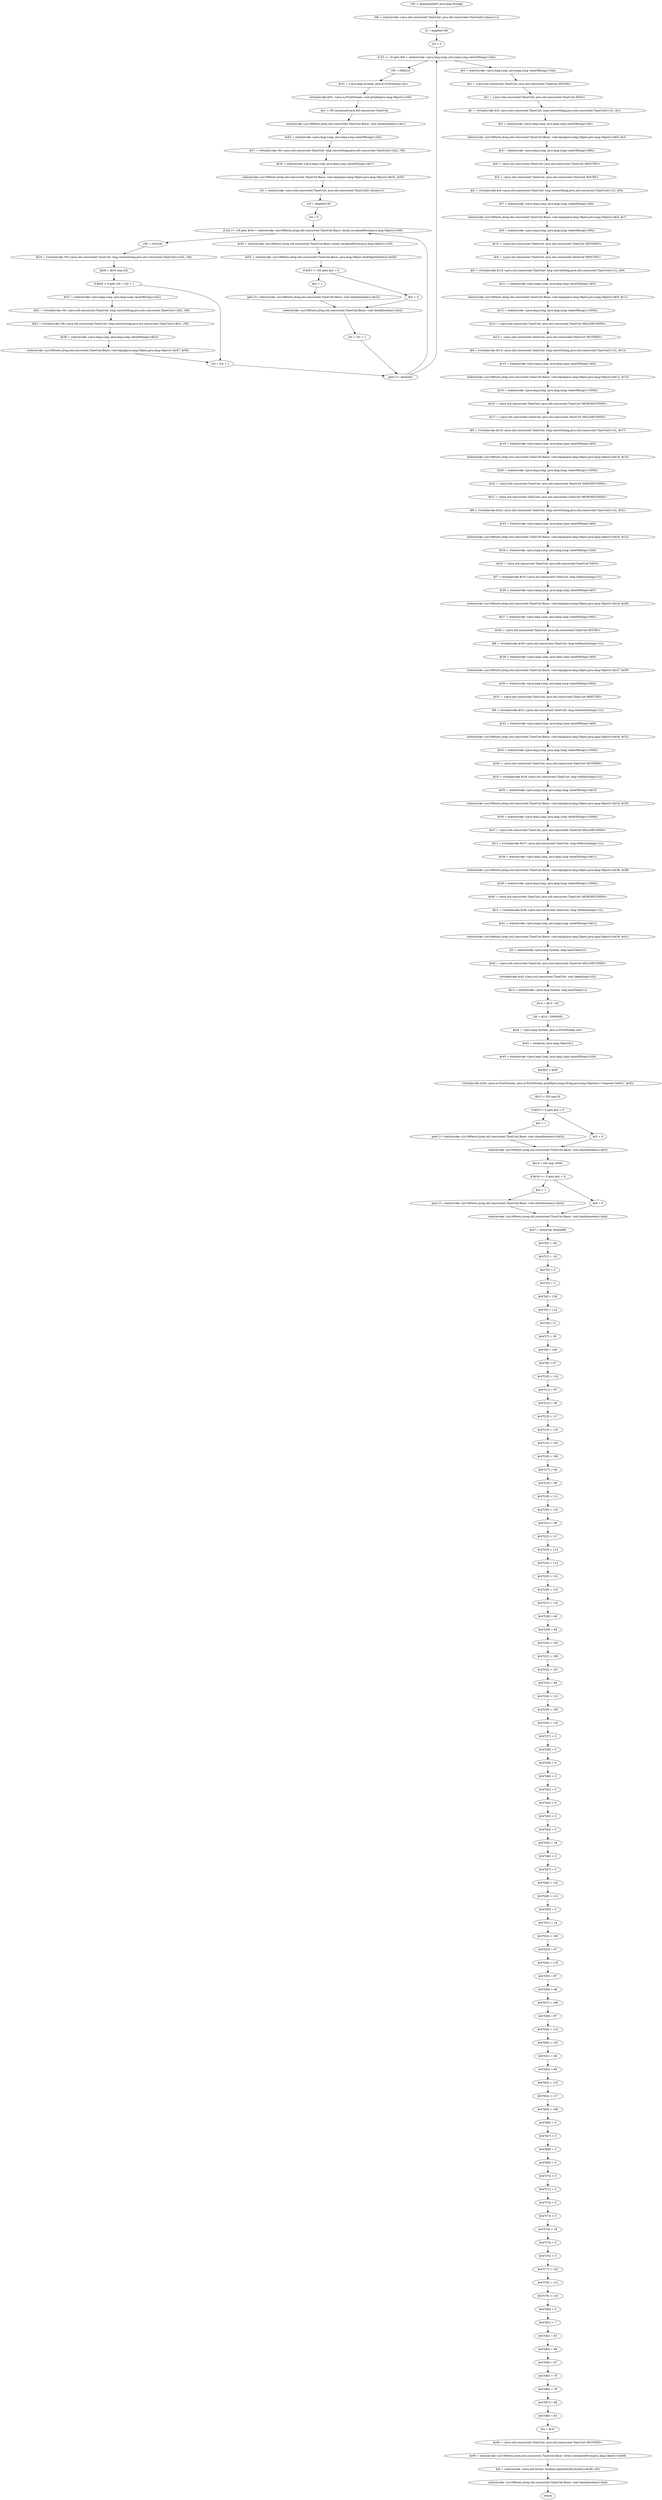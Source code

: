 digraph "unitGraph" {
    "r59 := @parameter0: java.lang.String[]"
    "r60 = staticinvoke <java.util.concurrent.TimeUnit: java.util.concurrent.TimeUnit[] values()>()"
    "i0 = lengthof r60"
    "i23 = 0"
    "if i23 >= i0 goto $r0 = staticinvoke <java.lang.Long: java.lang.Long valueOf(long)>(24L)"
    "r50 = r60[i23]"
    "$r51 = <java.lang.System: java.io.PrintStream out>"
    "virtualinvoke $r51.<java.io.PrintStream: void println(java.lang.Object)>(r50)"
    "$z1 = r50 instanceof java.util.concurrent.TimeUnit"
    "staticinvoke <jsr166tests.jtreg.util.concurrent.TimeUnit.Basic: void check(boolean)>($z1)"
    "$r52 = staticinvoke <java.lang.Long: java.lang.Long valueOf(long)>(42L)"
    "$l17 = virtualinvoke r50.<java.util.concurrent.TimeUnit: long convert(long,java.util.concurrent.TimeUnit)>(42L, r50)"
    "$r53 = staticinvoke <java.lang.Long: java.lang.Long valueOf(long)>($l17)"
    "staticinvoke <jsr166tests.jtreg.util.concurrent.TimeUnit.Basic: void equal(java.lang.Object,java.lang.Object)>($r52, $r53)"
    "r61 = staticinvoke <java.util.concurrent.TimeUnit: java.util.concurrent.TimeUnit[] values()>()"
    "i18 = lengthof r61"
    "i24 = 0"
    "if i24 >= i18 goto $r54 = staticinvoke <jsr166tests.jtreg.util.concurrent.TimeUnit.Basic: byte[] serializedForm(java.lang.Object)>(r50)"
    "r56 = r61[i24]"
    "$l19 = virtualinvoke r50.<java.util.concurrent.TimeUnit: long convert(long,java.util.concurrent.TimeUnit)>(42L, r56)"
    "$b20 = $l19 cmp 42L"
    "if $b20 < 0 goto i24 = i24 + 1"
    "$r57 = staticinvoke <java.lang.Long: java.lang.Long valueOf(long)>(42L)"
    "$l21 = virtualinvoke r50.<java.util.concurrent.TimeUnit: long convert(long,java.util.concurrent.TimeUnit)>(42L, r56)"
    "$l22 = virtualinvoke r56.<java.util.concurrent.TimeUnit: long convert(long,java.util.concurrent.TimeUnit)>($l21, r50)"
    "$r58 = staticinvoke <java.lang.Long: java.lang.Long valueOf(long)>($l22)"
    "staticinvoke <jsr166tests.jtreg.util.concurrent.TimeUnit.Basic: void equal(java.lang.Object,java.lang.Object)>($r57, $r58)"
    "i24 = i24 + 1"
    "goto [?= (branch)]"
    "$r54 = staticinvoke <jsr166tests.jtreg.util.concurrent.TimeUnit.Basic: byte[] serializedForm(java.lang.Object)>(r50)"
    "$r55 = staticinvoke <jsr166tests.jtreg.util.concurrent.TimeUnit.Basic: java.lang.Object readObject(byte[])>($r54)"
    "if $r55 != r50 goto $z2 = 0"
    "$z2 = 1"
    "goto [?= staticinvoke <jsr166tests.jtreg.util.concurrent.TimeUnit.Basic: void check(boolean)>($z2)]"
    "$z2 = 0"
    "staticinvoke <jsr166tests.jtreg.util.concurrent.TimeUnit.Basic: void check(boolean)>($z2)"
    "i23 = i23 + 1"
    "$r0 = staticinvoke <java.lang.Long: java.lang.Long valueOf(long)>(24L)"
    "$r2 = <java.util.concurrent.TimeUnit: java.util.concurrent.TimeUnit HOURS>"
    "$r1 = <java.util.concurrent.TimeUnit: java.util.concurrent.TimeUnit DAYS>"
    "$l1 = virtualinvoke $r2.<java.util.concurrent.TimeUnit: long convert(long,java.util.concurrent.TimeUnit)>(1L, $r1)"
    "$r3 = staticinvoke <java.lang.Long: java.lang.Long valueOf(long)>($l1)"
    "staticinvoke <jsr166tests.jtreg.util.concurrent.TimeUnit.Basic: void equal(java.lang.Object,java.lang.Object)>($r0, $r3)"
    "$r4 = staticinvoke <java.lang.Long: java.lang.Long valueOf(long)>(60L)"
    "$r6 = <java.util.concurrent.TimeUnit: java.util.concurrent.TimeUnit MINUTES>"
    "$r5 = <java.util.concurrent.TimeUnit: java.util.concurrent.TimeUnit HOURS>"
    "$l2 = virtualinvoke $r6.<java.util.concurrent.TimeUnit: long convert(long,java.util.concurrent.TimeUnit)>(1L, $r5)"
    "$r7 = staticinvoke <java.lang.Long: java.lang.Long valueOf(long)>($l2)"
    "staticinvoke <jsr166tests.jtreg.util.concurrent.TimeUnit.Basic: void equal(java.lang.Object,java.lang.Object)>($r4, $r7)"
    "$r8 = staticinvoke <java.lang.Long: java.lang.Long valueOf(long)>(60L)"
    "$r10 = <java.util.concurrent.TimeUnit: java.util.concurrent.TimeUnit SECONDS>"
    "$r9 = <java.util.concurrent.TimeUnit: java.util.concurrent.TimeUnit MINUTES>"
    "$l3 = virtualinvoke $r10.<java.util.concurrent.TimeUnit: long convert(long,java.util.concurrent.TimeUnit)>(1L, $r9)"
    "$r11 = staticinvoke <java.lang.Long: java.lang.Long valueOf(long)>($l3)"
    "staticinvoke <jsr166tests.jtreg.util.concurrent.TimeUnit.Basic: void equal(java.lang.Object,java.lang.Object)>($r8, $r11)"
    "$r12 = staticinvoke <java.lang.Long: java.lang.Long valueOf(long)>(1000L)"
    "$r14 = <java.util.concurrent.TimeUnit: java.util.concurrent.TimeUnit MILLISECONDS>"
    "$r13 = <java.util.concurrent.TimeUnit: java.util.concurrent.TimeUnit SECONDS>"
    "$l4 = virtualinvoke $r14.<java.util.concurrent.TimeUnit: long convert(long,java.util.concurrent.TimeUnit)>(1L, $r13)"
    "$r15 = staticinvoke <java.lang.Long: java.lang.Long valueOf(long)>($l4)"
    "staticinvoke <jsr166tests.jtreg.util.concurrent.TimeUnit.Basic: void equal(java.lang.Object,java.lang.Object)>($r12, $r15)"
    "$r16 = staticinvoke <java.lang.Long: java.lang.Long valueOf(long)>(1000L)"
    "$r18 = <java.util.concurrent.TimeUnit: java.util.concurrent.TimeUnit MICROSECONDS>"
    "$r17 = <java.util.concurrent.TimeUnit: java.util.concurrent.TimeUnit MILLISECONDS>"
    "$l5 = virtualinvoke $r18.<java.util.concurrent.TimeUnit: long convert(long,java.util.concurrent.TimeUnit)>(1L, $r17)"
    "$r19 = staticinvoke <java.lang.Long: java.lang.Long valueOf(long)>($l5)"
    "staticinvoke <jsr166tests.jtreg.util.concurrent.TimeUnit.Basic: void equal(java.lang.Object,java.lang.Object)>($r16, $r19)"
    "$r20 = staticinvoke <java.lang.Long: java.lang.Long valueOf(long)>(1000L)"
    "$r22 = <java.util.concurrent.TimeUnit: java.util.concurrent.TimeUnit NANOSECONDS>"
    "$r21 = <java.util.concurrent.TimeUnit: java.util.concurrent.TimeUnit MICROSECONDS>"
    "$l6 = virtualinvoke $r22.<java.util.concurrent.TimeUnit: long convert(long,java.util.concurrent.TimeUnit)>(1L, $r21)"
    "$r23 = staticinvoke <java.lang.Long: java.lang.Long valueOf(long)>($l6)"
    "staticinvoke <jsr166tests.jtreg.util.concurrent.TimeUnit.Basic: void equal(java.lang.Object,java.lang.Object)>($r20, $r23)"
    "$r24 = staticinvoke <java.lang.Long: java.lang.Long valueOf(long)>(24L)"
    "$r25 = <java.util.concurrent.TimeUnit: java.util.concurrent.TimeUnit DAYS>"
    "$l7 = virtualinvoke $r25.<java.util.concurrent.TimeUnit: long toHours(long)>(1L)"
    "$r26 = staticinvoke <java.lang.Long: java.lang.Long valueOf(long)>($l7)"
    "staticinvoke <jsr166tests.jtreg.util.concurrent.TimeUnit.Basic: void equal(java.lang.Object,java.lang.Object)>($r24, $r26)"
    "$r27 = staticinvoke <java.lang.Long: java.lang.Long valueOf(long)>(60L)"
    "$r28 = <java.util.concurrent.TimeUnit: java.util.concurrent.TimeUnit HOURS>"
    "$l8 = virtualinvoke $r28.<java.util.concurrent.TimeUnit: long toMinutes(long)>(1L)"
    "$r29 = staticinvoke <java.lang.Long: java.lang.Long valueOf(long)>($l8)"
    "staticinvoke <jsr166tests.jtreg.util.concurrent.TimeUnit.Basic: void equal(java.lang.Object,java.lang.Object)>($r27, $r29)"
    "$r30 = staticinvoke <java.lang.Long: java.lang.Long valueOf(long)>(60L)"
    "$r31 = <java.util.concurrent.TimeUnit: java.util.concurrent.TimeUnit MINUTES>"
    "$l9 = virtualinvoke $r31.<java.util.concurrent.TimeUnit: long toSeconds(long)>(1L)"
    "$r32 = staticinvoke <java.lang.Long: java.lang.Long valueOf(long)>($l9)"
    "staticinvoke <jsr166tests.jtreg.util.concurrent.TimeUnit.Basic: void equal(java.lang.Object,java.lang.Object)>($r30, $r32)"
    "$r33 = staticinvoke <java.lang.Long: java.lang.Long valueOf(long)>(1000L)"
    "$r34 = <java.util.concurrent.TimeUnit: java.util.concurrent.TimeUnit SECONDS>"
    "$l10 = virtualinvoke $r34.<java.util.concurrent.TimeUnit: long toMillis(long)>(1L)"
    "$r35 = staticinvoke <java.lang.Long: java.lang.Long valueOf(long)>($l10)"
    "staticinvoke <jsr166tests.jtreg.util.concurrent.TimeUnit.Basic: void equal(java.lang.Object,java.lang.Object)>($r33, $r35)"
    "$r36 = staticinvoke <java.lang.Long: java.lang.Long valueOf(long)>(1000L)"
    "$r37 = <java.util.concurrent.TimeUnit: java.util.concurrent.TimeUnit MILLISECONDS>"
    "$l11 = virtualinvoke $r37.<java.util.concurrent.TimeUnit: long toMicros(long)>(1L)"
    "$r38 = staticinvoke <java.lang.Long: java.lang.Long valueOf(long)>($l11)"
    "staticinvoke <jsr166tests.jtreg.util.concurrent.TimeUnit.Basic: void equal(java.lang.Object,java.lang.Object)>($r36, $r38)"
    "$r39 = staticinvoke <java.lang.Long: java.lang.Long valueOf(long)>(1000L)"
    "$r40 = <java.util.concurrent.TimeUnit: java.util.concurrent.TimeUnit MICROSECONDS>"
    "$l12 = virtualinvoke $r40.<java.util.concurrent.TimeUnit: long toNanos(long)>(1L)"
    "$r41 = staticinvoke <java.lang.Long: java.lang.Long valueOf(long)>($l12)"
    "staticinvoke <jsr166tests.jtreg.util.concurrent.TimeUnit.Basic: void equal(java.lang.Object,java.lang.Object)>($r39, $r41)"
    "l25 = staticinvoke <java.lang.System: long nanoTime()>()"
    "$r42 = <java.util.concurrent.TimeUnit: java.util.concurrent.TimeUnit MILLISECONDS>"
    "virtualinvoke $r42.<java.util.concurrent.TimeUnit: void sleep(long)>(3L)"
    "$l13 = staticinvoke <java.lang.System: long nanoTime()>()"
    "$l14 = $l13 - l25"
    "l26 = $l14 / 1000000L"
    "$r44 = <java.lang.System: java.io.PrintStream out>"
    "$r43 = newarray (java.lang.Object)[1]"
    "$r45 = staticinvoke <java.lang.Long: java.lang.Long valueOf(long)>(l26)"
    "$r43[0] = $r45"
    "virtualinvoke $r44.<java.io.PrintStream: java.io.PrintStream printf(java.lang.String,java.lang.Object[])>(\"elapsed=%d%n\", $r43)"
    "$b15 = l26 cmp 0L"
    "if $b15 < 0 goto $z3 = 0"
    "$z3 = 1"
    "goto [?= staticinvoke <jsr166tests.jtreg.util.concurrent.TimeUnit.Basic: void check(boolean)>($z3)]"
    "$z3 = 0"
    "staticinvoke <jsr166tests.jtreg.util.concurrent.TimeUnit.Basic: void check(boolean)>($z3)"
    "$b16 = l26 cmp 1000L"
    "if $b16 >= 0 goto $z4 = 0"
    "$z4 = 1"
    "goto [?= staticinvoke <jsr166tests.jtreg.util.concurrent.TimeUnit.Basic: void check(boolean)>($z4)]"
    "$z4 = 0"
    "staticinvoke <jsr166tests.jtreg.util.concurrent.TimeUnit.Basic: void check(boolean)>($z4)"
    "$r47 = newarray (byte)[89]"
    "$r47[0] = -84"
    "$r47[1] = -19"
    "$r47[2] = 0"
    "$r47[3] = 5"
    "$r47[4] = 126"
    "$r47[5] = 114"
    "$r47[6] = 0"
    "$r47[7] = 29"
    "$r47[8] = 106"
    "$r47[9] = 97"
    "$r47[10] = 118"
    "$r47[11] = 97"
    "$r47[12] = 46"
    "$r47[13] = 117"
    "$r47[14] = 116"
    "$r47[15] = 105"
    "$r47[16] = 108"
    "$r47[17] = 46"
    "$r47[18] = 99"
    "$r47[19] = 111"
    "$r47[20] = 110"
    "$r47[21] = 99"
    "$r47[22] = 117"
    "$r47[23] = 114"
    "$r47[24] = 114"
    "$r47[25] = 101"
    "$r47[26] = 110"
    "$r47[27] = 116"
    "$r47[28] = 46"
    "$r47[29] = 84"
    "$r47[30] = 105"
    "$r47[31] = 109"
    "$r47[32] = 101"
    "$r47[33] = 85"
    "$r47[34] = 110"
    "$r47[35] = 105"
    "$r47[36] = 116"
    "$r47[37] = 0"
    "$r47[38] = 0"
    "$r47[39] = 0"
    "$r47[40] = 0"
    "$r47[41] = 0"
    "$r47[42] = 0"
    "$r47[43] = 0"
    "$r47[44] = 0"
    "$r47[45] = 18"
    "$r47[46] = 0"
    "$r47[47] = 0"
    "$r47[48] = 120"
    "$r47[49] = 114"
    "$r47[50] = 0"
    "$r47[51] = 14"
    "$r47[52] = 106"
    "$r47[53] = 97"
    "$r47[54] = 118"
    "$r47[55] = 97"
    "$r47[56] = 46"
    "$r47[57] = 108"
    "$r47[58] = 97"
    "$r47[59] = 110"
    "$r47[60] = 103"
    "$r47[61] = 46"
    "$r47[62] = 69"
    "$r47[63] = 110"
    "$r47[64] = 117"
    "$r47[65] = 109"
    "$r47[66] = 0"
    "$r47[67] = 0"
    "$r47[68] = 0"
    "$r47[69] = 0"
    "$r47[70] = 0"
    "$r47[71] = 0"
    "$r47[72] = 0"
    "$r47[73] = 0"
    "$r47[74] = 18"
    "$r47[75] = 0"
    "$r47[76] = 0"
    "$r47[77] = 120"
    "$r47[78] = 112"
    "$r47[79] = 116"
    "$r47[80] = 0"
    "$r47[81] = 7"
    "$r47[82] = 83"
    "$r47[83] = 69"
    "$r47[84] = 67"
    "$r47[85] = 79"
    "$r47[86] = 78"
    "$r47[87] = 68"
    "$r47[88] = 83"
    "r62 = $r47"
    "$r48 = <java.util.concurrent.TimeUnit: java.util.concurrent.TimeUnit SECONDS>"
    "$r49 = staticinvoke <jsr166tests.jtreg.util.concurrent.TimeUnit.Basic: byte[] serializedForm(java.lang.Object)>($r48)"
    "$z0 = staticinvoke <java.util.Arrays: boolean equals(byte[],byte[])>($r49, r62)"
    "staticinvoke <jsr166tests.jtreg.util.concurrent.TimeUnit.Basic: void check(boolean)>($z0)"
    "return"
    "r59 := @parameter0: java.lang.String[]"->"r60 = staticinvoke <java.util.concurrent.TimeUnit: java.util.concurrent.TimeUnit[] values()>()";
    "r60 = staticinvoke <java.util.concurrent.TimeUnit: java.util.concurrent.TimeUnit[] values()>()"->"i0 = lengthof r60";
    "i0 = lengthof r60"->"i23 = 0";
    "i23 = 0"->"if i23 >= i0 goto $r0 = staticinvoke <java.lang.Long: java.lang.Long valueOf(long)>(24L)";
    "if i23 >= i0 goto $r0 = staticinvoke <java.lang.Long: java.lang.Long valueOf(long)>(24L)"->"r50 = r60[i23]";
    "if i23 >= i0 goto $r0 = staticinvoke <java.lang.Long: java.lang.Long valueOf(long)>(24L)"->"$r0 = staticinvoke <java.lang.Long: java.lang.Long valueOf(long)>(24L)";
    "r50 = r60[i23]"->"$r51 = <java.lang.System: java.io.PrintStream out>";
    "$r51 = <java.lang.System: java.io.PrintStream out>"->"virtualinvoke $r51.<java.io.PrintStream: void println(java.lang.Object)>(r50)";
    "virtualinvoke $r51.<java.io.PrintStream: void println(java.lang.Object)>(r50)"->"$z1 = r50 instanceof java.util.concurrent.TimeUnit";
    "$z1 = r50 instanceof java.util.concurrent.TimeUnit"->"staticinvoke <jsr166tests.jtreg.util.concurrent.TimeUnit.Basic: void check(boolean)>($z1)";
    "staticinvoke <jsr166tests.jtreg.util.concurrent.TimeUnit.Basic: void check(boolean)>($z1)"->"$r52 = staticinvoke <java.lang.Long: java.lang.Long valueOf(long)>(42L)";
    "$r52 = staticinvoke <java.lang.Long: java.lang.Long valueOf(long)>(42L)"->"$l17 = virtualinvoke r50.<java.util.concurrent.TimeUnit: long convert(long,java.util.concurrent.TimeUnit)>(42L, r50)";
    "$l17 = virtualinvoke r50.<java.util.concurrent.TimeUnit: long convert(long,java.util.concurrent.TimeUnit)>(42L, r50)"->"$r53 = staticinvoke <java.lang.Long: java.lang.Long valueOf(long)>($l17)";
    "$r53 = staticinvoke <java.lang.Long: java.lang.Long valueOf(long)>($l17)"->"staticinvoke <jsr166tests.jtreg.util.concurrent.TimeUnit.Basic: void equal(java.lang.Object,java.lang.Object)>($r52, $r53)";
    "staticinvoke <jsr166tests.jtreg.util.concurrent.TimeUnit.Basic: void equal(java.lang.Object,java.lang.Object)>($r52, $r53)"->"r61 = staticinvoke <java.util.concurrent.TimeUnit: java.util.concurrent.TimeUnit[] values()>()";
    "r61 = staticinvoke <java.util.concurrent.TimeUnit: java.util.concurrent.TimeUnit[] values()>()"->"i18 = lengthof r61";
    "i18 = lengthof r61"->"i24 = 0";
    "i24 = 0"->"if i24 >= i18 goto $r54 = staticinvoke <jsr166tests.jtreg.util.concurrent.TimeUnit.Basic: byte[] serializedForm(java.lang.Object)>(r50)";
    "if i24 >= i18 goto $r54 = staticinvoke <jsr166tests.jtreg.util.concurrent.TimeUnit.Basic: byte[] serializedForm(java.lang.Object)>(r50)"->"r56 = r61[i24]";
    "if i24 >= i18 goto $r54 = staticinvoke <jsr166tests.jtreg.util.concurrent.TimeUnit.Basic: byte[] serializedForm(java.lang.Object)>(r50)"->"$r54 = staticinvoke <jsr166tests.jtreg.util.concurrent.TimeUnit.Basic: byte[] serializedForm(java.lang.Object)>(r50)";
    "r56 = r61[i24]"->"$l19 = virtualinvoke r50.<java.util.concurrent.TimeUnit: long convert(long,java.util.concurrent.TimeUnit)>(42L, r56)";
    "$l19 = virtualinvoke r50.<java.util.concurrent.TimeUnit: long convert(long,java.util.concurrent.TimeUnit)>(42L, r56)"->"$b20 = $l19 cmp 42L";
    "$b20 = $l19 cmp 42L"->"if $b20 < 0 goto i24 = i24 + 1";
    "if $b20 < 0 goto i24 = i24 + 1"->"$r57 = staticinvoke <java.lang.Long: java.lang.Long valueOf(long)>(42L)";
    "if $b20 < 0 goto i24 = i24 + 1"->"i24 = i24 + 1";
    "$r57 = staticinvoke <java.lang.Long: java.lang.Long valueOf(long)>(42L)"->"$l21 = virtualinvoke r50.<java.util.concurrent.TimeUnit: long convert(long,java.util.concurrent.TimeUnit)>(42L, r56)";
    "$l21 = virtualinvoke r50.<java.util.concurrent.TimeUnit: long convert(long,java.util.concurrent.TimeUnit)>(42L, r56)"->"$l22 = virtualinvoke r56.<java.util.concurrent.TimeUnit: long convert(long,java.util.concurrent.TimeUnit)>($l21, r50)";
    "$l22 = virtualinvoke r56.<java.util.concurrent.TimeUnit: long convert(long,java.util.concurrent.TimeUnit)>($l21, r50)"->"$r58 = staticinvoke <java.lang.Long: java.lang.Long valueOf(long)>($l22)";
    "$r58 = staticinvoke <java.lang.Long: java.lang.Long valueOf(long)>($l22)"->"staticinvoke <jsr166tests.jtreg.util.concurrent.TimeUnit.Basic: void equal(java.lang.Object,java.lang.Object)>($r57, $r58)";
    "staticinvoke <jsr166tests.jtreg.util.concurrent.TimeUnit.Basic: void equal(java.lang.Object,java.lang.Object)>($r57, $r58)"->"i24 = i24 + 1";
    "i24 = i24 + 1"->"goto [?= (branch)]";
    "goto [?= (branch)]"->"if i24 >= i18 goto $r54 = staticinvoke <jsr166tests.jtreg.util.concurrent.TimeUnit.Basic: byte[] serializedForm(java.lang.Object)>(r50)";
    "$r54 = staticinvoke <jsr166tests.jtreg.util.concurrent.TimeUnit.Basic: byte[] serializedForm(java.lang.Object)>(r50)"->"$r55 = staticinvoke <jsr166tests.jtreg.util.concurrent.TimeUnit.Basic: java.lang.Object readObject(byte[])>($r54)";
    "$r55 = staticinvoke <jsr166tests.jtreg.util.concurrent.TimeUnit.Basic: java.lang.Object readObject(byte[])>($r54)"->"if $r55 != r50 goto $z2 = 0";
    "if $r55 != r50 goto $z2 = 0"->"$z2 = 1";
    "if $r55 != r50 goto $z2 = 0"->"$z2 = 0";
    "$z2 = 1"->"goto [?= staticinvoke <jsr166tests.jtreg.util.concurrent.TimeUnit.Basic: void check(boolean)>($z2)]";
    "goto [?= staticinvoke <jsr166tests.jtreg.util.concurrent.TimeUnit.Basic: void check(boolean)>($z2)]"->"staticinvoke <jsr166tests.jtreg.util.concurrent.TimeUnit.Basic: void check(boolean)>($z2)";
    "$z2 = 0"->"staticinvoke <jsr166tests.jtreg.util.concurrent.TimeUnit.Basic: void check(boolean)>($z2)";
    "staticinvoke <jsr166tests.jtreg.util.concurrent.TimeUnit.Basic: void check(boolean)>($z2)"->"i23 = i23 + 1";
    "i23 = i23 + 1"->"goto [?= (branch)]";
    "goto [?= (branch)]"->"if i23 >= i0 goto $r0 = staticinvoke <java.lang.Long: java.lang.Long valueOf(long)>(24L)";
    "$r0 = staticinvoke <java.lang.Long: java.lang.Long valueOf(long)>(24L)"->"$r2 = <java.util.concurrent.TimeUnit: java.util.concurrent.TimeUnit HOURS>";
    "$r2 = <java.util.concurrent.TimeUnit: java.util.concurrent.TimeUnit HOURS>"->"$r1 = <java.util.concurrent.TimeUnit: java.util.concurrent.TimeUnit DAYS>";
    "$r1 = <java.util.concurrent.TimeUnit: java.util.concurrent.TimeUnit DAYS>"->"$l1 = virtualinvoke $r2.<java.util.concurrent.TimeUnit: long convert(long,java.util.concurrent.TimeUnit)>(1L, $r1)";
    "$l1 = virtualinvoke $r2.<java.util.concurrent.TimeUnit: long convert(long,java.util.concurrent.TimeUnit)>(1L, $r1)"->"$r3 = staticinvoke <java.lang.Long: java.lang.Long valueOf(long)>($l1)";
    "$r3 = staticinvoke <java.lang.Long: java.lang.Long valueOf(long)>($l1)"->"staticinvoke <jsr166tests.jtreg.util.concurrent.TimeUnit.Basic: void equal(java.lang.Object,java.lang.Object)>($r0, $r3)";
    "staticinvoke <jsr166tests.jtreg.util.concurrent.TimeUnit.Basic: void equal(java.lang.Object,java.lang.Object)>($r0, $r3)"->"$r4 = staticinvoke <java.lang.Long: java.lang.Long valueOf(long)>(60L)";
    "$r4 = staticinvoke <java.lang.Long: java.lang.Long valueOf(long)>(60L)"->"$r6 = <java.util.concurrent.TimeUnit: java.util.concurrent.TimeUnit MINUTES>";
    "$r6 = <java.util.concurrent.TimeUnit: java.util.concurrent.TimeUnit MINUTES>"->"$r5 = <java.util.concurrent.TimeUnit: java.util.concurrent.TimeUnit HOURS>";
    "$r5 = <java.util.concurrent.TimeUnit: java.util.concurrent.TimeUnit HOURS>"->"$l2 = virtualinvoke $r6.<java.util.concurrent.TimeUnit: long convert(long,java.util.concurrent.TimeUnit)>(1L, $r5)";
    "$l2 = virtualinvoke $r6.<java.util.concurrent.TimeUnit: long convert(long,java.util.concurrent.TimeUnit)>(1L, $r5)"->"$r7 = staticinvoke <java.lang.Long: java.lang.Long valueOf(long)>($l2)";
    "$r7 = staticinvoke <java.lang.Long: java.lang.Long valueOf(long)>($l2)"->"staticinvoke <jsr166tests.jtreg.util.concurrent.TimeUnit.Basic: void equal(java.lang.Object,java.lang.Object)>($r4, $r7)";
    "staticinvoke <jsr166tests.jtreg.util.concurrent.TimeUnit.Basic: void equal(java.lang.Object,java.lang.Object)>($r4, $r7)"->"$r8 = staticinvoke <java.lang.Long: java.lang.Long valueOf(long)>(60L)";
    "$r8 = staticinvoke <java.lang.Long: java.lang.Long valueOf(long)>(60L)"->"$r10 = <java.util.concurrent.TimeUnit: java.util.concurrent.TimeUnit SECONDS>";
    "$r10 = <java.util.concurrent.TimeUnit: java.util.concurrent.TimeUnit SECONDS>"->"$r9 = <java.util.concurrent.TimeUnit: java.util.concurrent.TimeUnit MINUTES>";
    "$r9 = <java.util.concurrent.TimeUnit: java.util.concurrent.TimeUnit MINUTES>"->"$l3 = virtualinvoke $r10.<java.util.concurrent.TimeUnit: long convert(long,java.util.concurrent.TimeUnit)>(1L, $r9)";
    "$l3 = virtualinvoke $r10.<java.util.concurrent.TimeUnit: long convert(long,java.util.concurrent.TimeUnit)>(1L, $r9)"->"$r11 = staticinvoke <java.lang.Long: java.lang.Long valueOf(long)>($l3)";
    "$r11 = staticinvoke <java.lang.Long: java.lang.Long valueOf(long)>($l3)"->"staticinvoke <jsr166tests.jtreg.util.concurrent.TimeUnit.Basic: void equal(java.lang.Object,java.lang.Object)>($r8, $r11)";
    "staticinvoke <jsr166tests.jtreg.util.concurrent.TimeUnit.Basic: void equal(java.lang.Object,java.lang.Object)>($r8, $r11)"->"$r12 = staticinvoke <java.lang.Long: java.lang.Long valueOf(long)>(1000L)";
    "$r12 = staticinvoke <java.lang.Long: java.lang.Long valueOf(long)>(1000L)"->"$r14 = <java.util.concurrent.TimeUnit: java.util.concurrent.TimeUnit MILLISECONDS>";
    "$r14 = <java.util.concurrent.TimeUnit: java.util.concurrent.TimeUnit MILLISECONDS>"->"$r13 = <java.util.concurrent.TimeUnit: java.util.concurrent.TimeUnit SECONDS>";
    "$r13 = <java.util.concurrent.TimeUnit: java.util.concurrent.TimeUnit SECONDS>"->"$l4 = virtualinvoke $r14.<java.util.concurrent.TimeUnit: long convert(long,java.util.concurrent.TimeUnit)>(1L, $r13)";
    "$l4 = virtualinvoke $r14.<java.util.concurrent.TimeUnit: long convert(long,java.util.concurrent.TimeUnit)>(1L, $r13)"->"$r15 = staticinvoke <java.lang.Long: java.lang.Long valueOf(long)>($l4)";
    "$r15 = staticinvoke <java.lang.Long: java.lang.Long valueOf(long)>($l4)"->"staticinvoke <jsr166tests.jtreg.util.concurrent.TimeUnit.Basic: void equal(java.lang.Object,java.lang.Object)>($r12, $r15)";
    "staticinvoke <jsr166tests.jtreg.util.concurrent.TimeUnit.Basic: void equal(java.lang.Object,java.lang.Object)>($r12, $r15)"->"$r16 = staticinvoke <java.lang.Long: java.lang.Long valueOf(long)>(1000L)";
    "$r16 = staticinvoke <java.lang.Long: java.lang.Long valueOf(long)>(1000L)"->"$r18 = <java.util.concurrent.TimeUnit: java.util.concurrent.TimeUnit MICROSECONDS>";
    "$r18 = <java.util.concurrent.TimeUnit: java.util.concurrent.TimeUnit MICROSECONDS>"->"$r17 = <java.util.concurrent.TimeUnit: java.util.concurrent.TimeUnit MILLISECONDS>";
    "$r17 = <java.util.concurrent.TimeUnit: java.util.concurrent.TimeUnit MILLISECONDS>"->"$l5 = virtualinvoke $r18.<java.util.concurrent.TimeUnit: long convert(long,java.util.concurrent.TimeUnit)>(1L, $r17)";
    "$l5 = virtualinvoke $r18.<java.util.concurrent.TimeUnit: long convert(long,java.util.concurrent.TimeUnit)>(1L, $r17)"->"$r19 = staticinvoke <java.lang.Long: java.lang.Long valueOf(long)>($l5)";
    "$r19 = staticinvoke <java.lang.Long: java.lang.Long valueOf(long)>($l5)"->"staticinvoke <jsr166tests.jtreg.util.concurrent.TimeUnit.Basic: void equal(java.lang.Object,java.lang.Object)>($r16, $r19)";
    "staticinvoke <jsr166tests.jtreg.util.concurrent.TimeUnit.Basic: void equal(java.lang.Object,java.lang.Object)>($r16, $r19)"->"$r20 = staticinvoke <java.lang.Long: java.lang.Long valueOf(long)>(1000L)";
    "$r20 = staticinvoke <java.lang.Long: java.lang.Long valueOf(long)>(1000L)"->"$r22 = <java.util.concurrent.TimeUnit: java.util.concurrent.TimeUnit NANOSECONDS>";
    "$r22 = <java.util.concurrent.TimeUnit: java.util.concurrent.TimeUnit NANOSECONDS>"->"$r21 = <java.util.concurrent.TimeUnit: java.util.concurrent.TimeUnit MICROSECONDS>";
    "$r21 = <java.util.concurrent.TimeUnit: java.util.concurrent.TimeUnit MICROSECONDS>"->"$l6 = virtualinvoke $r22.<java.util.concurrent.TimeUnit: long convert(long,java.util.concurrent.TimeUnit)>(1L, $r21)";
    "$l6 = virtualinvoke $r22.<java.util.concurrent.TimeUnit: long convert(long,java.util.concurrent.TimeUnit)>(1L, $r21)"->"$r23 = staticinvoke <java.lang.Long: java.lang.Long valueOf(long)>($l6)";
    "$r23 = staticinvoke <java.lang.Long: java.lang.Long valueOf(long)>($l6)"->"staticinvoke <jsr166tests.jtreg.util.concurrent.TimeUnit.Basic: void equal(java.lang.Object,java.lang.Object)>($r20, $r23)";
    "staticinvoke <jsr166tests.jtreg.util.concurrent.TimeUnit.Basic: void equal(java.lang.Object,java.lang.Object)>($r20, $r23)"->"$r24 = staticinvoke <java.lang.Long: java.lang.Long valueOf(long)>(24L)";
    "$r24 = staticinvoke <java.lang.Long: java.lang.Long valueOf(long)>(24L)"->"$r25 = <java.util.concurrent.TimeUnit: java.util.concurrent.TimeUnit DAYS>";
    "$r25 = <java.util.concurrent.TimeUnit: java.util.concurrent.TimeUnit DAYS>"->"$l7 = virtualinvoke $r25.<java.util.concurrent.TimeUnit: long toHours(long)>(1L)";
    "$l7 = virtualinvoke $r25.<java.util.concurrent.TimeUnit: long toHours(long)>(1L)"->"$r26 = staticinvoke <java.lang.Long: java.lang.Long valueOf(long)>($l7)";
    "$r26 = staticinvoke <java.lang.Long: java.lang.Long valueOf(long)>($l7)"->"staticinvoke <jsr166tests.jtreg.util.concurrent.TimeUnit.Basic: void equal(java.lang.Object,java.lang.Object)>($r24, $r26)";
    "staticinvoke <jsr166tests.jtreg.util.concurrent.TimeUnit.Basic: void equal(java.lang.Object,java.lang.Object)>($r24, $r26)"->"$r27 = staticinvoke <java.lang.Long: java.lang.Long valueOf(long)>(60L)";
    "$r27 = staticinvoke <java.lang.Long: java.lang.Long valueOf(long)>(60L)"->"$r28 = <java.util.concurrent.TimeUnit: java.util.concurrent.TimeUnit HOURS>";
    "$r28 = <java.util.concurrent.TimeUnit: java.util.concurrent.TimeUnit HOURS>"->"$l8 = virtualinvoke $r28.<java.util.concurrent.TimeUnit: long toMinutes(long)>(1L)";
    "$l8 = virtualinvoke $r28.<java.util.concurrent.TimeUnit: long toMinutes(long)>(1L)"->"$r29 = staticinvoke <java.lang.Long: java.lang.Long valueOf(long)>($l8)";
    "$r29 = staticinvoke <java.lang.Long: java.lang.Long valueOf(long)>($l8)"->"staticinvoke <jsr166tests.jtreg.util.concurrent.TimeUnit.Basic: void equal(java.lang.Object,java.lang.Object)>($r27, $r29)";
    "staticinvoke <jsr166tests.jtreg.util.concurrent.TimeUnit.Basic: void equal(java.lang.Object,java.lang.Object)>($r27, $r29)"->"$r30 = staticinvoke <java.lang.Long: java.lang.Long valueOf(long)>(60L)";
    "$r30 = staticinvoke <java.lang.Long: java.lang.Long valueOf(long)>(60L)"->"$r31 = <java.util.concurrent.TimeUnit: java.util.concurrent.TimeUnit MINUTES>";
    "$r31 = <java.util.concurrent.TimeUnit: java.util.concurrent.TimeUnit MINUTES>"->"$l9 = virtualinvoke $r31.<java.util.concurrent.TimeUnit: long toSeconds(long)>(1L)";
    "$l9 = virtualinvoke $r31.<java.util.concurrent.TimeUnit: long toSeconds(long)>(1L)"->"$r32 = staticinvoke <java.lang.Long: java.lang.Long valueOf(long)>($l9)";
    "$r32 = staticinvoke <java.lang.Long: java.lang.Long valueOf(long)>($l9)"->"staticinvoke <jsr166tests.jtreg.util.concurrent.TimeUnit.Basic: void equal(java.lang.Object,java.lang.Object)>($r30, $r32)";
    "staticinvoke <jsr166tests.jtreg.util.concurrent.TimeUnit.Basic: void equal(java.lang.Object,java.lang.Object)>($r30, $r32)"->"$r33 = staticinvoke <java.lang.Long: java.lang.Long valueOf(long)>(1000L)";
    "$r33 = staticinvoke <java.lang.Long: java.lang.Long valueOf(long)>(1000L)"->"$r34 = <java.util.concurrent.TimeUnit: java.util.concurrent.TimeUnit SECONDS>";
    "$r34 = <java.util.concurrent.TimeUnit: java.util.concurrent.TimeUnit SECONDS>"->"$l10 = virtualinvoke $r34.<java.util.concurrent.TimeUnit: long toMillis(long)>(1L)";
    "$l10 = virtualinvoke $r34.<java.util.concurrent.TimeUnit: long toMillis(long)>(1L)"->"$r35 = staticinvoke <java.lang.Long: java.lang.Long valueOf(long)>($l10)";
    "$r35 = staticinvoke <java.lang.Long: java.lang.Long valueOf(long)>($l10)"->"staticinvoke <jsr166tests.jtreg.util.concurrent.TimeUnit.Basic: void equal(java.lang.Object,java.lang.Object)>($r33, $r35)";
    "staticinvoke <jsr166tests.jtreg.util.concurrent.TimeUnit.Basic: void equal(java.lang.Object,java.lang.Object)>($r33, $r35)"->"$r36 = staticinvoke <java.lang.Long: java.lang.Long valueOf(long)>(1000L)";
    "$r36 = staticinvoke <java.lang.Long: java.lang.Long valueOf(long)>(1000L)"->"$r37 = <java.util.concurrent.TimeUnit: java.util.concurrent.TimeUnit MILLISECONDS>";
    "$r37 = <java.util.concurrent.TimeUnit: java.util.concurrent.TimeUnit MILLISECONDS>"->"$l11 = virtualinvoke $r37.<java.util.concurrent.TimeUnit: long toMicros(long)>(1L)";
    "$l11 = virtualinvoke $r37.<java.util.concurrent.TimeUnit: long toMicros(long)>(1L)"->"$r38 = staticinvoke <java.lang.Long: java.lang.Long valueOf(long)>($l11)";
    "$r38 = staticinvoke <java.lang.Long: java.lang.Long valueOf(long)>($l11)"->"staticinvoke <jsr166tests.jtreg.util.concurrent.TimeUnit.Basic: void equal(java.lang.Object,java.lang.Object)>($r36, $r38)";
    "staticinvoke <jsr166tests.jtreg.util.concurrent.TimeUnit.Basic: void equal(java.lang.Object,java.lang.Object)>($r36, $r38)"->"$r39 = staticinvoke <java.lang.Long: java.lang.Long valueOf(long)>(1000L)";
    "$r39 = staticinvoke <java.lang.Long: java.lang.Long valueOf(long)>(1000L)"->"$r40 = <java.util.concurrent.TimeUnit: java.util.concurrent.TimeUnit MICROSECONDS>";
    "$r40 = <java.util.concurrent.TimeUnit: java.util.concurrent.TimeUnit MICROSECONDS>"->"$l12 = virtualinvoke $r40.<java.util.concurrent.TimeUnit: long toNanos(long)>(1L)";
    "$l12 = virtualinvoke $r40.<java.util.concurrent.TimeUnit: long toNanos(long)>(1L)"->"$r41 = staticinvoke <java.lang.Long: java.lang.Long valueOf(long)>($l12)";
    "$r41 = staticinvoke <java.lang.Long: java.lang.Long valueOf(long)>($l12)"->"staticinvoke <jsr166tests.jtreg.util.concurrent.TimeUnit.Basic: void equal(java.lang.Object,java.lang.Object)>($r39, $r41)";
    "staticinvoke <jsr166tests.jtreg.util.concurrent.TimeUnit.Basic: void equal(java.lang.Object,java.lang.Object)>($r39, $r41)"->"l25 = staticinvoke <java.lang.System: long nanoTime()>()";
    "l25 = staticinvoke <java.lang.System: long nanoTime()>()"->"$r42 = <java.util.concurrent.TimeUnit: java.util.concurrent.TimeUnit MILLISECONDS>";
    "$r42 = <java.util.concurrent.TimeUnit: java.util.concurrent.TimeUnit MILLISECONDS>"->"virtualinvoke $r42.<java.util.concurrent.TimeUnit: void sleep(long)>(3L)";
    "virtualinvoke $r42.<java.util.concurrent.TimeUnit: void sleep(long)>(3L)"->"$l13 = staticinvoke <java.lang.System: long nanoTime()>()";
    "$l13 = staticinvoke <java.lang.System: long nanoTime()>()"->"$l14 = $l13 - l25";
    "$l14 = $l13 - l25"->"l26 = $l14 / 1000000L";
    "l26 = $l14 / 1000000L"->"$r44 = <java.lang.System: java.io.PrintStream out>";
    "$r44 = <java.lang.System: java.io.PrintStream out>"->"$r43 = newarray (java.lang.Object)[1]";
    "$r43 = newarray (java.lang.Object)[1]"->"$r45 = staticinvoke <java.lang.Long: java.lang.Long valueOf(long)>(l26)";
    "$r45 = staticinvoke <java.lang.Long: java.lang.Long valueOf(long)>(l26)"->"$r43[0] = $r45";
    "$r43[0] = $r45"->"virtualinvoke $r44.<java.io.PrintStream: java.io.PrintStream printf(java.lang.String,java.lang.Object[])>(\"elapsed=%d%n\", $r43)";
    "virtualinvoke $r44.<java.io.PrintStream: java.io.PrintStream printf(java.lang.String,java.lang.Object[])>(\"elapsed=%d%n\", $r43)"->"$b15 = l26 cmp 0L";
    "$b15 = l26 cmp 0L"->"if $b15 < 0 goto $z3 = 0";
    "if $b15 < 0 goto $z3 = 0"->"$z3 = 1";
    "if $b15 < 0 goto $z3 = 0"->"$z3 = 0";
    "$z3 = 1"->"goto [?= staticinvoke <jsr166tests.jtreg.util.concurrent.TimeUnit.Basic: void check(boolean)>($z3)]";
    "goto [?= staticinvoke <jsr166tests.jtreg.util.concurrent.TimeUnit.Basic: void check(boolean)>($z3)]"->"staticinvoke <jsr166tests.jtreg.util.concurrent.TimeUnit.Basic: void check(boolean)>($z3)";
    "$z3 = 0"->"staticinvoke <jsr166tests.jtreg.util.concurrent.TimeUnit.Basic: void check(boolean)>($z3)";
    "staticinvoke <jsr166tests.jtreg.util.concurrent.TimeUnit.Basic: void check(boolean)>($z3)"->"$b16 = l26 cmp 1000L";
    "$b16 = l26 cmp 1000L"->"if $b16 >= 0 goto $z4 = 0";
    "if $b16 >= 0 goto $z4 = 0"->"$z4 = 1";
    "if $b16 >= 0 goto $z4 = 0"->"$z4 = 0";
    "$z4 = 1"->"goto [?= staticinvoke <jsr166tests.jtreg.util.concurrent.TimeUnit.Basic: void check(boolean)>($z4)]";
    "goto [?= staticinvoke <jsr166tests.jtreg.util.concurrent.TimeUnit.Basic: void check(boolean)>($z4)]"->"staticinvoke <jsr166tests.jtreg.util.concurrent.TimeUnit.Basic: void check(boolean)>($z4)";
    "$z4 = 0"->"staticinvoke <jsr166tests.jtreg.util.concurrent.TimeUnit.Basic: void check(boolean)>($z4)";
    "staticinvoke <jsr166tests.jtreg.util.concurrent.TimeUnit.Basic: void check(boolean)>($z4)"->"$r47 = newarray (byte)[89]";
    "$r47 = newarray (byte)[89]"->"$r47[0] = -84";
    "$r47[0] = -84"->"$r47[1] = -19";
    "$r47[1] = -19"->"$r47[2] = 0";
    "$r47[2] = 0"->"$r47[3] = 5";
    "$r47[3] = 5"->"$r47[4] = 126";
    "$r47[4] = 126"->"$r47[5] = 114";
    "$r47[5] = 114"->"$r47[6] = 0";
    "$r47[6] = 0"->"$r47[7] = 29";
    "$r47[7] = 29"->"$r47[8] = 106";
    "$r47[8] = 106"->"$r47[9] = 97";
    "$r47[9] = 97"->"$r47[10] = 118";
    "$r47[10] = 118"->"$r47[11] = 97";
    "$r47[11] = 97"->"$r47[12] = 46";
    "$r47[12] = 46"->"$r47[13] = 117";
    "$r47[13] = 117"->"$r47[14] = 116";
    "$r47[14] = 116"->"$r47[15] = 105";
    "$r47[15] = 105"->"$r47[16] = 108";
    "$r47[16] = 108"->"$r47[17] = 46";
    "$r47[17] = 46"->"$r47[18] = 99";
    "$r47[18] = 99"->"$r47[19] = 111";
    "$r47[19] = 111"->"$r47[20] = 110";
    "$r47[20] = 110"->"$r47[21] = 99";
    "$r47[21] = 99"->"$r47[22] = 117";
    "$r47[22] = 117"->"$r47[23] = 114";
    "$r47[23] = 114"->"$r47[24] = 114";
    "$r47[24] = 114"->"$r47[25] = 101";
    "$r47[25] = 101"->"$r47[26] = 110";
    "$r47[26] = 110"->"$r47[27] = 116";
    "$r47[27] = 116"->"$r47[28] = 46";
    "$r47[28] = 46"->"$r47[29] = 84";
    "$r47[29] = 84"->"$r47[30] = 105";
    "$r47[30] = 105"->"$r47[31] = 109";
    "$r47[31] = 109"->"$r47[32] = 101";
    "$r47[32] = 101"->"$r47[33] = 85";
    "$r47[33] = 85"->"$r47[34] = 110";
    "$r47[34] = 110"->"$r47[35] = 105";
    "$r47[35] = 105"->"$r47[36] = 116";
    "$r47[36] = 116"->"$r47[37] = 0";
    "$r47[37] = 0"->"$r47[38] = 0";
    "$r47[38] = 0"->"$r47[39] = 0";
    "$r47[39] = 0"->"$r47[40] = 0";
    "$r47[40] = 0"->"$r47[41] = 0";
    "$r47[41] = 0"->"$r47[42] = 0";
    "$r47[42] = 0"->"$r47[43] = 0";
    "$r47[43] = 0"->"$r47[44] = 0";
    "$r47[44] = 0"->"$r47[45] = 18";
    "$r47[45] = 18"->"$r47[46] = 0";
    "$r47[46] = 0"->"$r47[47] = 0";
    "$r47[47] = 0"->"$r47[48] = 120";
    "$r47[48] = 120"->"$r47[49] = 114";
    "$r47[49] = 114"->"$r47[50] = 0";
    "$r47[50] = 0"->"$r47[51] = 14";
    "$r47[51] = 14"->"$r47[52] = 106";
    "$r47[52] = 106"->"$r47[53] = 97";
    "$r47[53] = 97"->"$r47[54] = 118";
    "$r47[54] = 118"->"$r47[55] = 97";
    "$r47[55] = 97"->"$r47[56] = 46";
    "$r47[56] = 46"->"$r47[57] = 108";
    "$r47[57] = 108"->"$r47[58] = 97";
    "$r47[58] = 97"->"$r47[59] = 110";
    "$r47[59] = 110"->"$r47[60] = 103";
    "$r47[60] = 103"->"$r47[61] = 46";
    "$r47[61] = 46"->"$r47[62] = 69";
    "$r47[62] = 69"->"$r47[63] = 110";
    "$r47[63] = 110"->"$r47[64] = 117";
    "$r47[64] = 117"->"$r47[65] = 109";
    "$r47[65] = 109"->"$r47[66] = 0";
    "$r47[66] = 0"->"$r47[67] = 0";
    "$r47[67] = 0"->"$r47[68] = 0";
    "$r47[68] = 0"->"$r47[69] = 0";
    "$r47[69] = 0"->"$r47[70] = 0";
    "$r47[70] = 0"->"$r47[71] = 0";
    "$r47[71] = 0"->"$r47[72] = 0";
    "$r47[72] = 0"->"$r47[73] = 0";
    "$r47[73] = 0"->"$r47[74] = 18";
    "$r47[74] = 18"->"$r47[75] = 0";
    "$r47[75] = 0"->"$r47[76] = 0";
    "$r47[76] = 0"->"$r47[77] = 120";
    "$r47[77] = 120"->"$r47[78] = 112";
    "$r47[78] = 112"->"$r47[79] = 116";
    "$r47[79] = 116"->"$r47[80] = 0";
    "$r47[80] = 0"->"$r47[81] = 7";
    "$r47[81] = 7"->"$r47[82] = 83";
    "$r47[82] = 83"->"$r47[83] = 69";
    "$r47[83] = 69"->"$r47[84] = 67";
    "$r47[84] = 67"->"$r47[85] = 79";
    "$r47[85] = 79"->"$r47[86] = 78";
    "$r47[86] = 78"->"$r47[87] = 68";
    "$r47[87] = 68"->"$r47[88] = 83";
    "$r47[88] = 83"->"r62 = $r47";
    "r62 = $r47"->"$r48 = <java.util.concurrent.TimeUnit: java.util.concurrent.TimeUnit SECONDS>";
    "$r48 = <java.util.concurrent.TimeUnit: java.util.concurrent.TimeUnit SECONDS>"->"$r49 = staticinvoke <jsr166tests.jtreg.util.concurrent.TimeUnit.Basic: byte[] serializedForm(java.lang.Object)>($r48)";
    "$r49 = staticinvoke <jsr166tests.jtreg.util.concurrent.TimeUnit.Basic: byte[] serializedForm(java.lang.Object)>($r48)"->"$z0 = staticinvoke <java.util.Arrays: boolean equals(byte[],byte[])>($r49, r62)";
    "$z0 = staticinvoke <java.util.Arrays: boolean equals(byte[],byte[])>($r49, r62)"->"staticinvoke <jsr166tests.jtreg.util.concurrent.TimeUnit.Basic: void check(boolean)>($z0)";
    "staticinvoke <jsr166tests.jtreg.util.concurrent.TimeUnit.Basic: void check(boolean)>($z0)"->"return";
}
